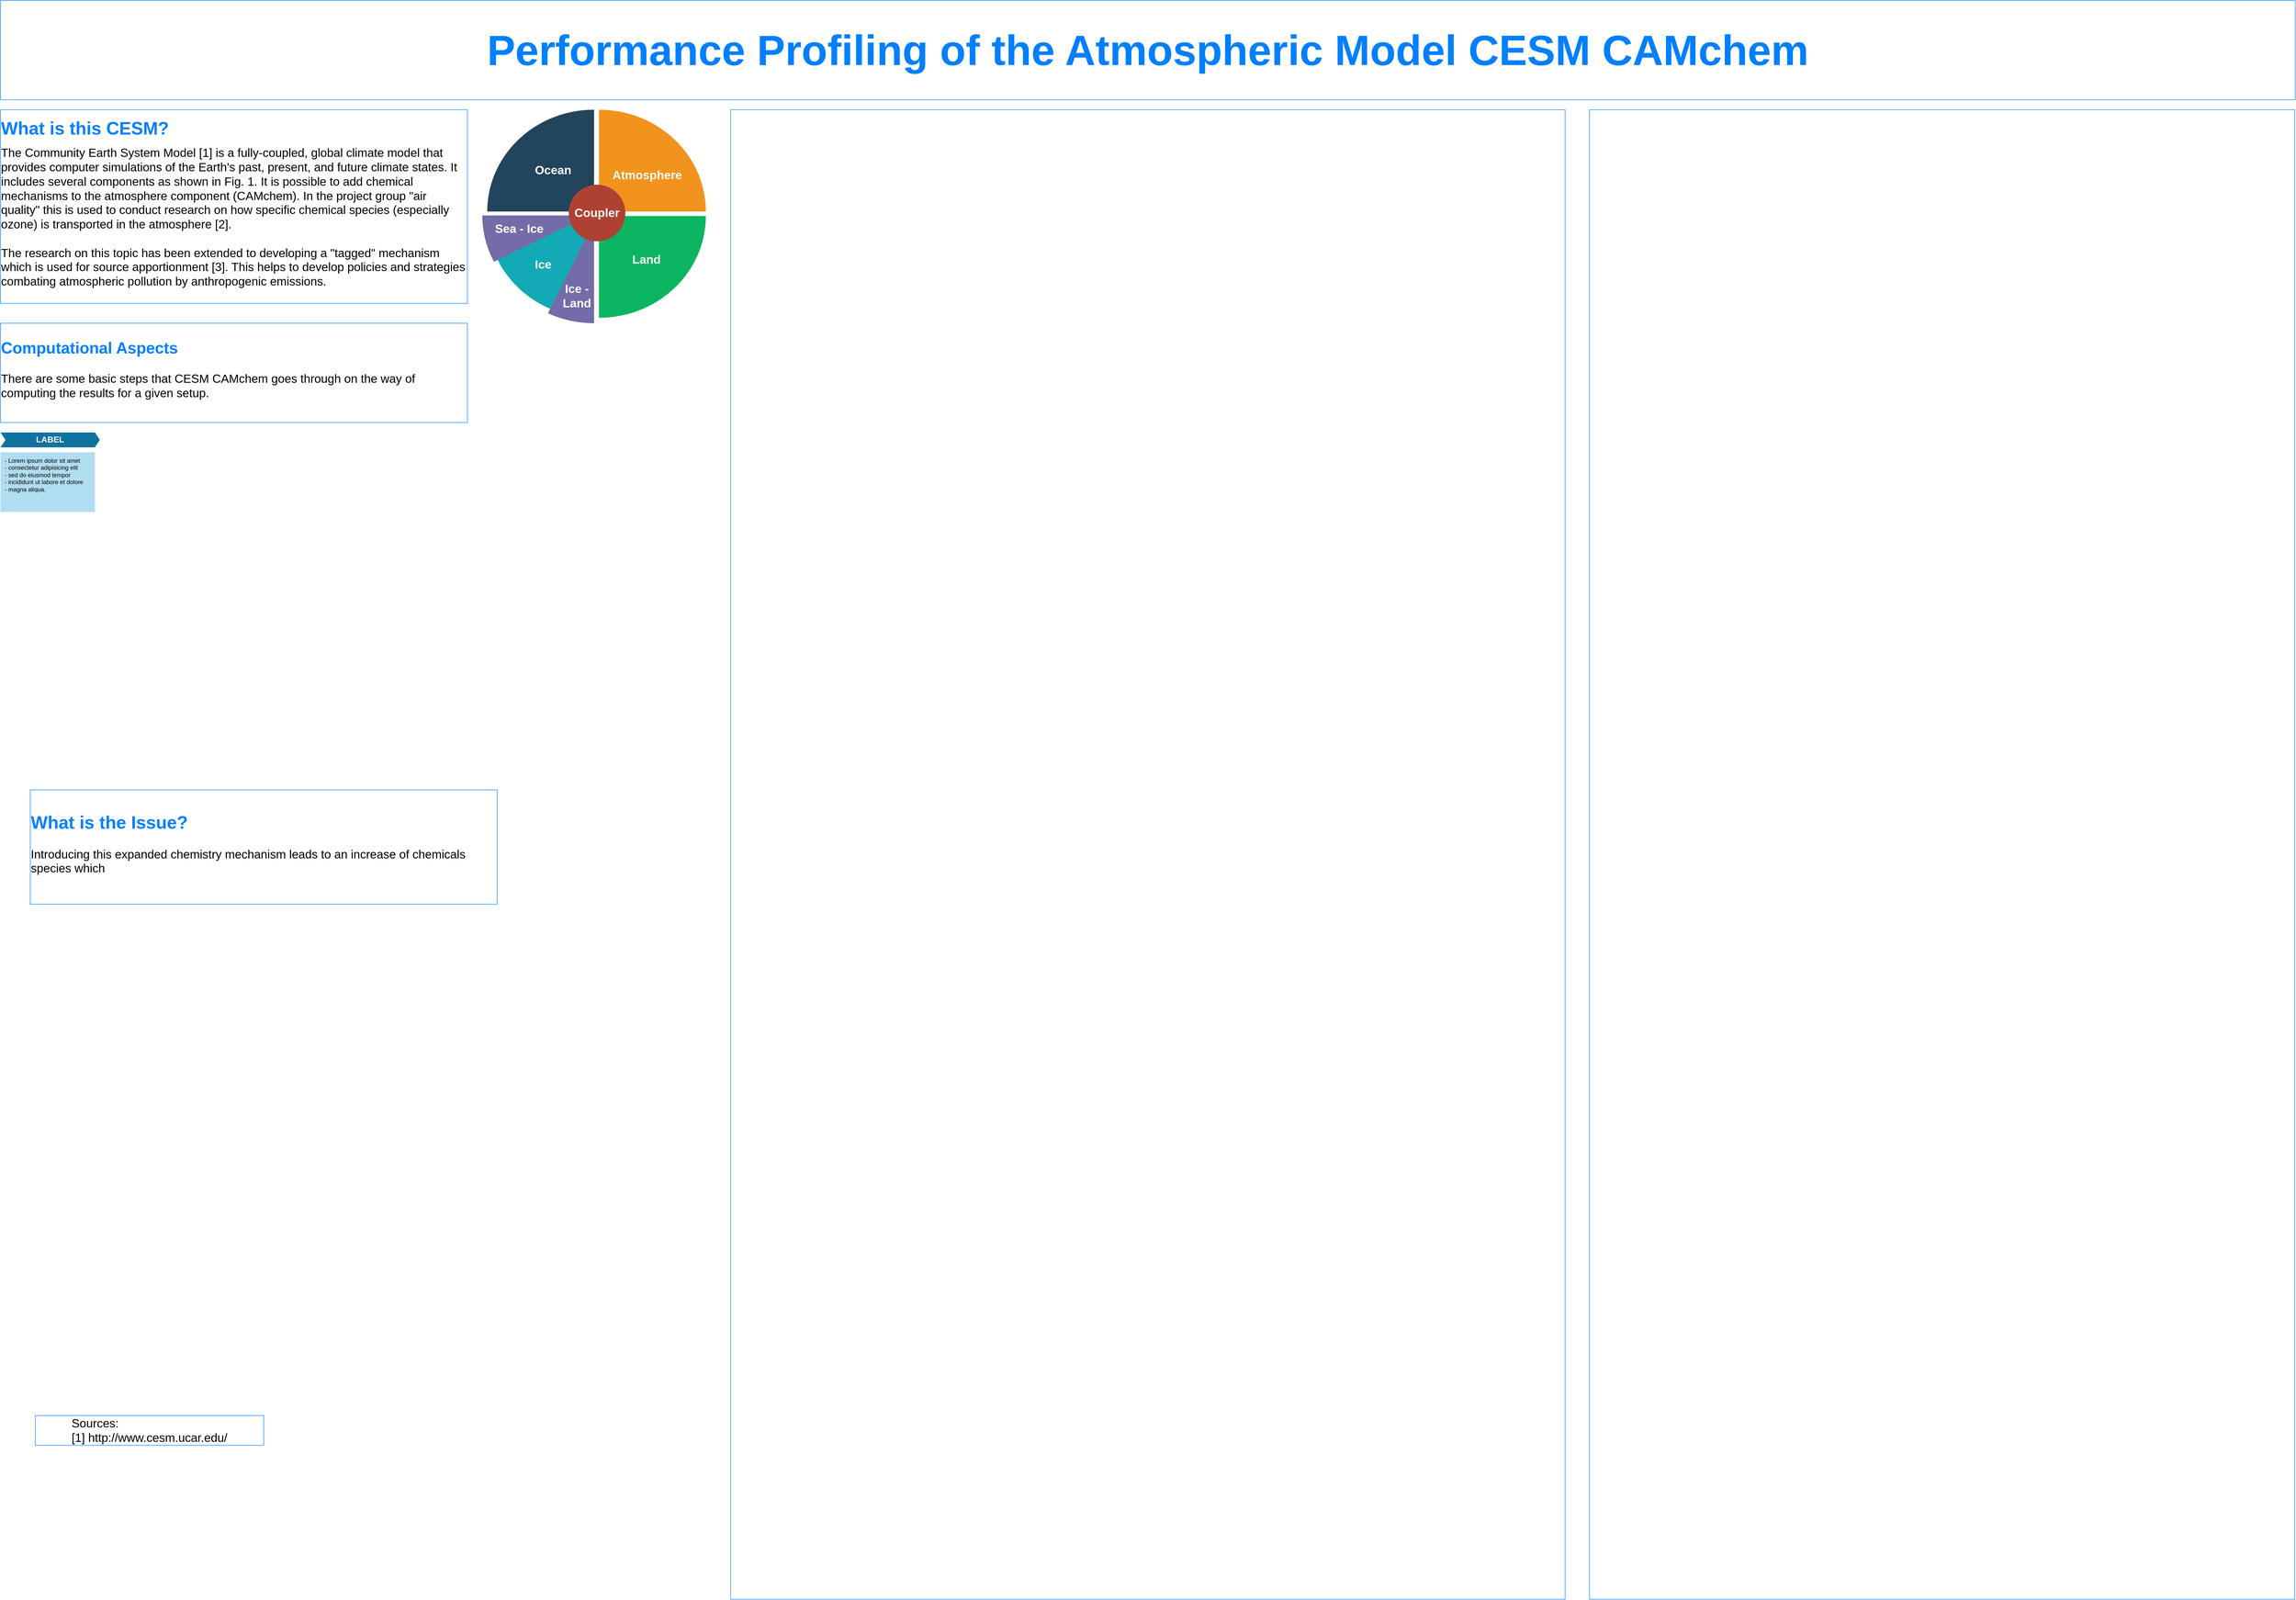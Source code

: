 <mxfile version="10.6.9" type="github"><diagram id="mjhDDRxly4AxYH8nvqQT" name="Page-1"><mxGraphModel dx="1394" dy="782" grid="1" gridSize="10" guides="1" tooltips="1" connect="1" arrows="1" fold="1" page="1" pageScale="1" pageWidth="4681" pageHeight="3300" math="0" shadow="0"><root><mxCell id="0"/><mxCell id="1" parent="0"/><mxCell id="dlEqyy9EDfAYzepxbtxh-1" value="&lt;font style=&quot;font-size: 85px&quot; color=&quot;#007FFF&quot;&gt;&lt;b&gt;&lt;font style=&quot;font-size: 85px&quot;&gt;Performance Profiling of the Atmospheric Model CESM CAMchem&lt;br&gt;&lt;/font&gt;&lt;/b&gt;&lt;/font&gt;" style="rounded=0;whiteSpace=wrap;html=1;strokeColor=#007FFF;" vertex="1" parent="1"><mxGeometry x="20" y="20" width="4620" height="200" as="geometry"/></mxCell><mxCell id="dlEqyy9EDfAYzepxbtxh-2" value="&lt;div align=&quot;left&quot;&gt;&lt;font style=&quot;font-size: 36px&quot; color=&quot;#007FFF&quot;&gt;&lt;b&gt;What is this CESM?&lt;/b&gt;&lt;/font&gt;&lt;br&gt;&lt;/div&gt;&lt;div&gt;&lt;br&gt;&lt;/div&gt;&lt;div style=&quot;font-size: 24px&quot; align=&quot;left&quot;&gt;The Community Earth System Model [1] is a fully-coupled, global climate model that provides computer simulations of the Earth's past, present, and future climate states. It includes several components as shown in Fig. 1. It is possible to add chemical mechanisms to the atmosphere component (CAMchem). In the project group &quot;air quality&quot; this is used to conduct research on how specific chemical species (especially ozone) is transported in the atmosphere [2].&lt;/div&gt;&lt;div style=&quot;font-size: 24px&quot; align=&quot;left&quot;&gt;&lt;br&gt;&lt;/div&gt;&lt;div style=&quot;font-size: 24px&quot; align=&quot;left&quot;&gt;The research on this topic has been extended to developing a &quot;tagged&quot; mechanism which is used for source apportionment [3]. This helps to develop policies and strategies combating atmospheric pollution by anthropogenic emissions. &lt;br&gt;&lt;/div&gt;&amp;nbsp;" style="rounded=0;whiteSpace=wrap;html=1;strokeColor=#007FFF;" vertex="1" parent="1"><mxGeometry x="20" y="240" width="940" height="390" as="geometry"/></mxCell><mxCell id="dlEqyy9EDfAYzepxbtxh-3" value="" style="rounded=0;whiteSpace=wrap;html=1;strokeColor=#007FFF;" vertex="1" parent="1"><mxGeometry x="1490" y="240" width="1680" height="3000" as="geometry"/></mxCell><mxCell id="dlEqyy9EDfAYzepxbtxh-4" value="" style="rounded=0;whiteSpace=wrap;html=1;strokeColor=#007FFF;" vertex="1" parent="1"><mxGeometry x="3219" y="240" width="1420" height="3000" as="geometry"/></mxCell><mxCell id="dlEqyy9EDfAYzepxbtxh-5" value="&lt;div style=&quot;font-size: 24px&quot; align=&quot;left&quot;&gt;&lt;font style=&quot;font-size: 24px&quot;&gt;Sources:&lt;/font&gt;&lt;/div&gt;&lt;div style=&quot;font-size: 24px&quot; align=&quot;left&quot;&gt;&lt;font style=&quot;font-size: 24px&quot;&gt;[1] http://www.cesm.ucar.edu/&lt;br&gt;&lt;/font&gt;&lt;/div&gt;" style="rounded=0;whiteSpace=wrap;html=1;strokeColor=#007FFF;" vertex="1" parent="1"><mxGeometry x="90" y="2870" width="460" height="60" as="geometry"/></mxCell><mxCell id="dlEqyy9EDfAYzepxbtxh-9" value="" style="verticalLabelPosition=bottom;verticalAlign=top;html=1;shape=mxgraph.basic.pie;fillColor=#23445D;strokeColor=none;startAngle=0.75;endAngle=0;rotation=0;flipH=0;flipV=0;" vertex="1" parent="1"><mxGeometry x="1000" y="240" width="430" height="410" as="geometry"/></mxCell><mxCell id="dlEqyy9EDfAYzepxbtxh-10" value="" style="verticalLabelPosition=bottom;verticalAlign=top;html=1;shape=mxgraph.basic.pie;fillColor=#F2931E;strokeColor=none;startAngle=0.75;endAngle=0;rotation=0;flipH=1;flipV=0;" vertex="1" parent="1"><mxGeometry x="1010" y="240" width="430" height="410" as="geometry"/></mxCell><mxCell id="dlEqyy9EDfAYzepxbtxh-11" value="" style="verticalLabelPosition=bottom;verticalAlign=top;html=1;shape=mxgraph.basic.pie;fillColor=#0BB560;strokeColor=none;startAngle=0.75;endAngle=0;rotation=0;flipH=1;flipV=1;" vertex="1" parent="1"><mxGeometry x="1010" y="249" width="430" height="410" as="geometry"/></mxCell><mxCell id="dlEqyy9EDfAYzepxbtxh-12" value="" style="verticalLabelPosition=bottom;verticalAlign=top;html=1;shape=mxgraph.basic.pie;fillColor=#12AAB5;strokeColor=none;startAngle=0.75;endAngle=0;rotation=0;flipH=0;flipV=1;" vertex="1" parent="1"><mxGeometry x="1000" y="249" width="430" height="410" as="geometry"/></mxCell><mxCell id="dlEqyy9EDfAYzepxbtxh-39" value="&lt;b&gt;&lt;font style=&quot;font-size: 24px&quot;&gt;Land&lt;/font&gt;&lt;/b&gt;" style="text;html=1;resizable=0;points=[];autosize=1;align=left;verticalAlign=top;spacingTop=-4;fontColor=#FFFFFF;" vertex="1" parent="1"><mxGeometry x="1290" y="525" width="70" height="20" as="geometry"/></mxCell><mxCell id="dlEqyy9EDfAYzepxbtxh-40" value="&lt;b&gt;&lt;font style=&quot;font-size: 24px&quot;&gt;Atmosphere&lt;/font&gt;&lt;/b&gt;" style="text;html=1;resizable=0;points=[];autosize=1;align=left;verticalAlign=top;spacingTop=-4;fontColor=#FFFFFF;" vertex="1" parent="1"><mxGeometry x="1250" y="355" width="150" height="20" as="geometry"/></mxCell><mxCell id="dlEqyy9EDfAYzepxbtxh-41" value="&lt;b&gt;&lt;font style=&quot;font-size: 24px&quot;&gt;Ocean&lt;/font&gt;&lt;/b&gt;" style="text;html=1;resizable=0;points=[];autosize=1;align=left;verticalAlign=top;spacingTop=-4;fontColor=#FFFFFF;" vertex="1" parent="1"><mxGeometry x="1094" y="345" width="90" height="20" as="geometry"/></mxCell><mxCell id="dlEqyy9EDfAYzepxbtxh-42" value="&lt;b&gt;&lt;font style=&quot;font-size: 24px&quot;&gt;Ice&lt;/font&gt;&lt;/b&gt;" style="text;html=1;resizable=0;points=[];autosize=1;align=left;verticalAlign=top;spacingTop=-4;fontColor=#FFFFFF;" vertex="1" parent="1"><mxGeometry x="1094" y="535" width="50" height="20" as="geometry"/></mxCell><mxCell id="dlEqyy9EDfAYzepxbtxh-43" value="" style="verticalLabelPosition=bottom;verticalAlign=top;html=1;shape=mxgraph.basic.pie;fillColor=#736CA8;strokeColor=none;startAngle=0.929;endAngle=0;rotation=0;flipH=0;flipV=1;" vertex="1" parent="1"><mxGeometry x="1000" y="260" width="430" height="410" as="geometry"/></mxCell><mxCell id="dlEqyy9EDfAYzepxbtxh-44" value="" style="verticalLabelPosition=bottom;verticalAlign=top;html=1;shape=mxgraph.basic.pie;fillColor=#736CA8;strokeColor=none;startAngle=0.75;endAngle=0.825;rotation=0;flipH=0;flipV=1;" vertex="1" parent="1"><mxGeometry x="990" y="248" width="430" height="410" as="geometry"/></mxCell><mxCell id="dlEqyy9EDfAYzepxbtxh-30" value="&lt;font style=&quot;font-size: 24px&quot; color=&quot;#FFFFFF&quot;&gt;&lt;b&gt;Coupler&lt;/b&gt;&lt;/font&gt;" style="ellipse;whiteSpace=wrap;html=1;aspect=fixed;strokeColor=none;fillColor=#AE4132;" vertex="1" parent="1"><mxGeometry x="1164" y="391" width="114" height="114" as="geometry"/></mxCell><mxCell id="dlEqyy9EDfAYzepxbtxh-45" value="&lt;font style=&quot;font-size: 24px&quot;&gt;&lt;b&gt;Sea - Ice&lt;/b&gt;&lt;/font&gt;" style="text;html=1;resizable=0;points=[];autosize=1;align=center;verticalAlign=middle;spacingTop=0;fontColor=#FFFFFF;strokeWidth=1;spacing=0;labelPosition=center;verticalLabelPosition=middle;" vertex="1" parent="1"><mxGeometry x="1009" y="465" width="110" height="30" as="geometry"/></mxCell><mxCell id="dlEqyy9EDfAYzepxbtxh-46" value="&lt;div style=&quot;font-size: 24px&quot;&gt;&lt;font style=&quot;font-size: 24px&quot;&gt;Ice -&lt;br&gt;&lt;/font&gt;&lt;/div&gt;&lt;div style=&quot;font-size: 24px&quot;&gt;&lt;font style=&quot;font-size: 24px&quot;&gt;Land&lt;br&gt;&lt;/font&gt;&lt;/div&gt;" style="text;html=1;resizable=0;points=[];autosize=1;align=center;verticalAlign=middle;spacingTop=0;fontColor=#FFFFFF;strokeWidth=1;spacing=0;labelPosition=center;verticalLabelPosition=middle;fontStyle=1" vertex="1" parent="1"><mxGeometry x="1145" y="600" width="70" height="30" as="geometry"/></mxCell><mxCell id="dlEqyy9EDfAYzepxbtxh-47" value="&lt;div align=&quot;left&quot;&gt;&lt;font style=&quot;font-size: 36px&quot; color=&quot;#007FFF&quot;&gt;&lt;b&gt;What is the Issue?&lt;/b&gt;&lt;/font&gt;&lt;br&gt;&lt;/div&gt;&lt;div style=&quot;font-size: 24px&quot; align=&quot;left&quot;&gt;&lt;br&gt;&lt;/div&gt;&lt;div style=&quot;font-size: 24px&quot; align=&quot;left&quot;&gt;Introducing this expanded chemistry mechanism leads to an increase of chemicals species which &lt;br&gt;&lt;/div&gt;&amp;nbsp;" style="rounded=0;whiteSpace=wrap;html=1;strokeColor=#007FFF;" vertex="1" parent="1"><mxGeometry x="80" y="1610" width="940" height="230" as="geometry"/></mxCell><mxCell id="dlEqyy9EDfAYzepxbtxh-48" value="&lt;div style=&quot;font-size: 32px&quot; align=&quot;left&quot;&gt;&lt;font style=&quot;font-size: 32px&quot; color=&quot;#007FFF&quot;&gt;&lt;b&gt;Computational Aspects&lt;/b&gt;&lt;/font&gt;&lt;br&gt;&lt;/div&gt;&lt;div style=&quot;font-size: 24px&quot; align=&quot;left&quot;&gt;&lt;br&gt;&lt;/div&gt;&lt;div style=&quot;font-size: 24px&quot; align=&quot;left&quot;&gt;There are some basic steps that CESM CAMchem goes through on the way of computing the results for a given setup.&lt;br&gt;&lt;/div&gt;&amp;nbsp;" style="rounded=0;whiteSpace=wrap;html=1;strokeColor=#007FFF;" vertex="1" parent="1"><mxGeometry x="20" y="670" width="940" height="200" as="geometry"/></mxCell><mxCell id="dlEqyy9EDfAYzepxbtxh-51" value="LABEL" style="shape=step;perimeter=stepPerimeter;whiteSpace=wrap;html=1;fixedSize=1;size=10;fillColor=#10739E;strokeColor=none;fontSize=17;fontColor=#FFFFFF;fontStyle=1;align=center;" vertex="1" parent="1"><mxGeometry x="20" y="890" width="200" height="30" as="geometry"/></mxCell><mxCell id="dlEqyy9EDfAYzepxbtxh-52" value="&amp;nbsp;- Lorem ipsum dolor sit amet&lt;br&gt;&amp;nbsp;- consectetur adipisicing elit&lt;br&gt;&amp;nbsp;- sed do eiusmod tempor&lt;br&gt;&amp;nbsp;- incididunt ut labore et dolore&lt;br&gt;&amp;nbsp;- magna aliqua." style="shape=rect;fillColor=#B1DDF0;strokeColor=none;fontSize=12;fontColor=#000000;html=1;whiteSpace=wrap;align=left;verticalAlign=top;spacing=5;" vertex="1" parent="1"><mxGeometry x="20" y="930" width="190" height="120" as="geometry"/></mxCell></root></mxGraphModel></diagram></mxfile>